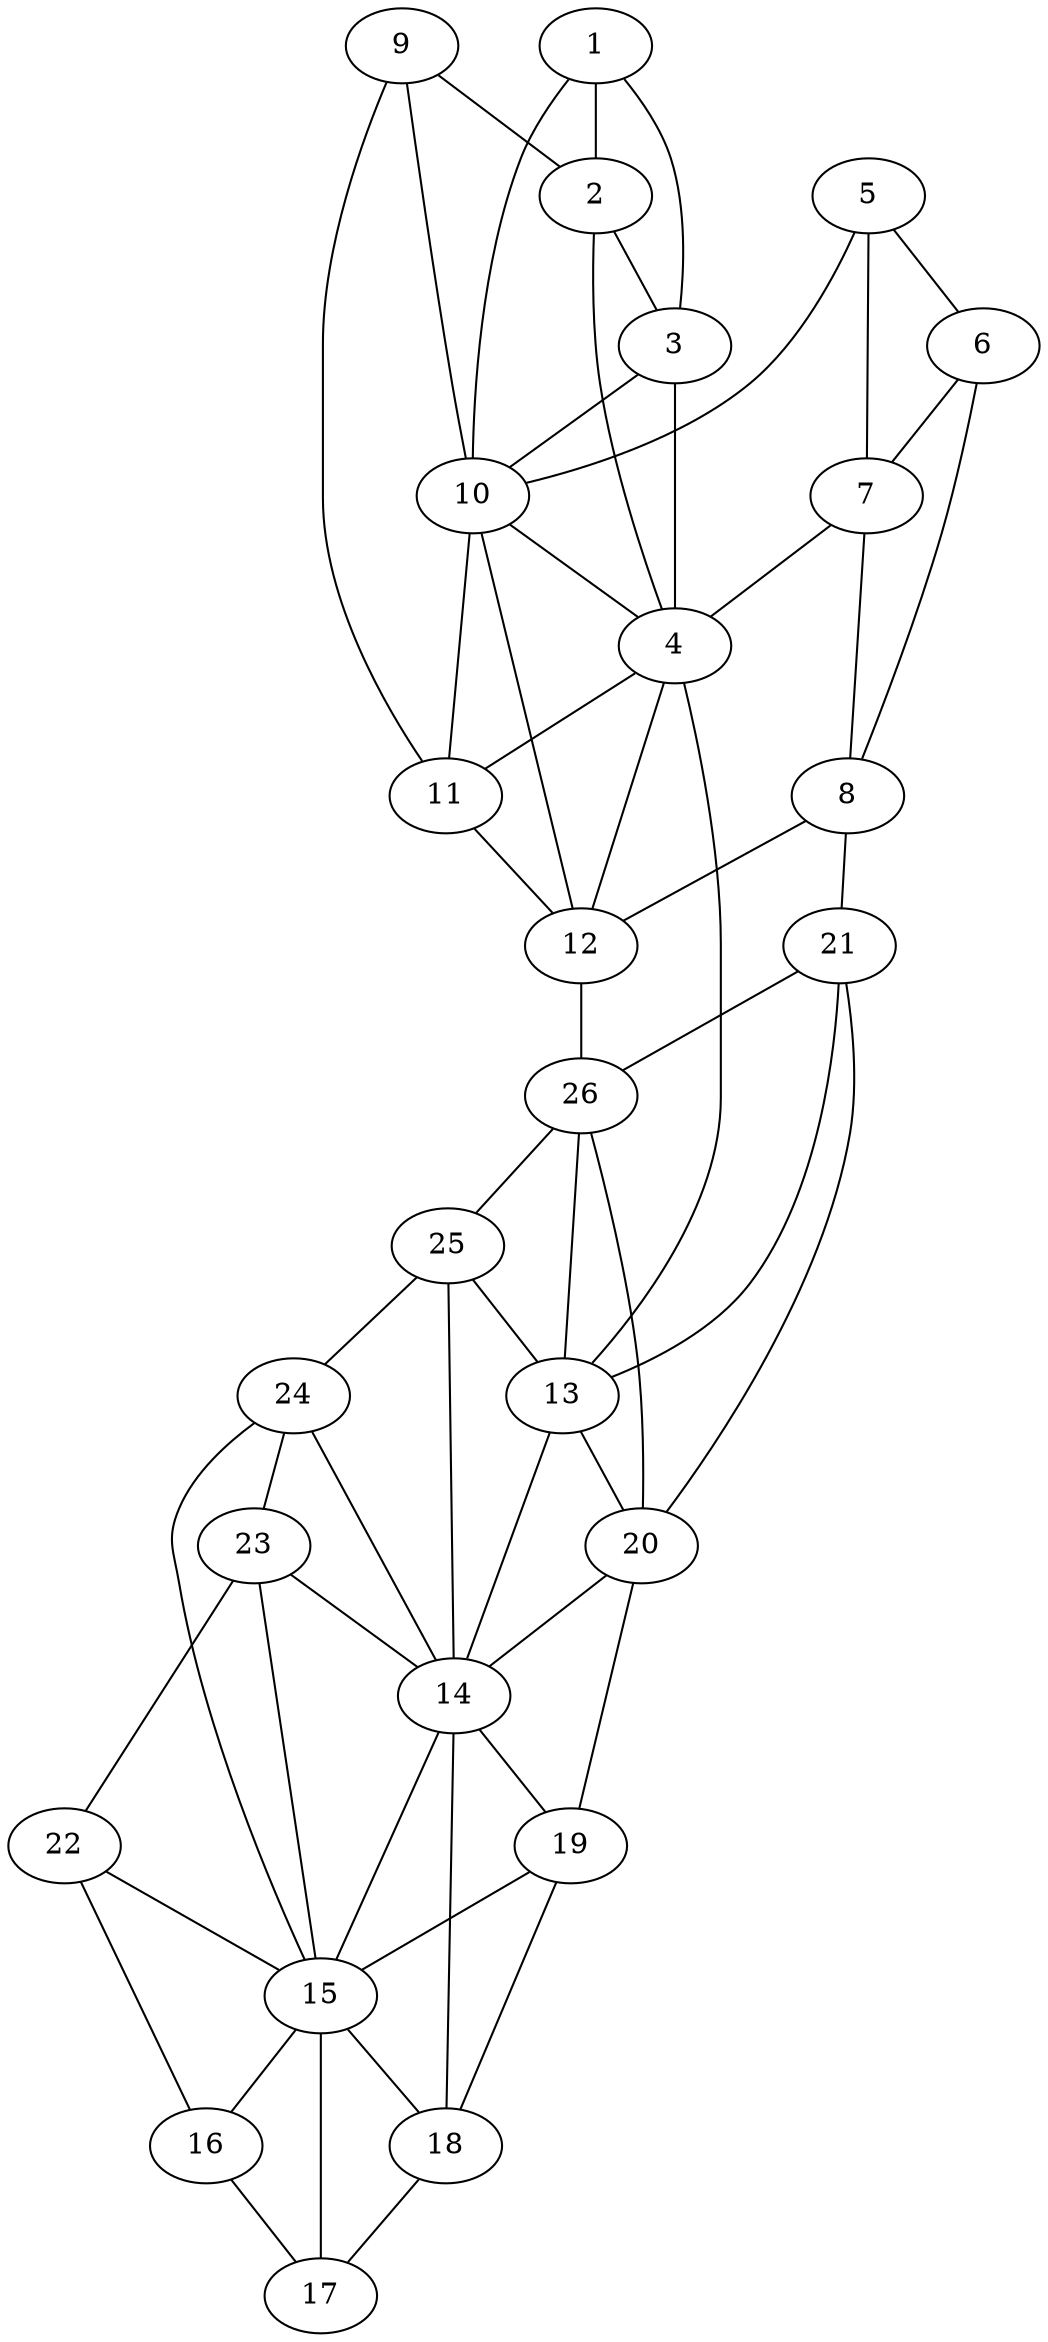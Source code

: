 graph pdb1brj {
	1	 [aaLength=11,
		sequence=FDGVADYLQTY,
		type=0];
	2	 [aaLength=6,
		sequence=KSEAQA,
		type=0];
	1 -- 2	 [distance0="26.74865",
		frequency=1,
		type0=1];
	3	 [aaLength=3,
		sequence=ASK,
		type=0];
	1 -- 3	 [distance0="31.35427",
		frequency=1,
		type0=3];
	10	 [aaLength=7,
		sequence=KSEAQAL,
		type=0];
	1 -- 10	 [distance0="30.4823",
		frequency=1,
		type0=2];
	2 -- 3	 [distance0="13.42148",
		distance1="4.0",
		frequency=2,
		type0=1,
		type1=4];
	4	 [aaLength=4,
		sequence=LADV,
		type=0];
	2 -- 4	 [distance0="19.98814",
		frequency=1,
		type0=3];
	3 -- 4	 [distance0="9.961241",
		distance1="2.0",
		frequency=2,
		type0=1,
		type1=4];
	3 -- 10	 [distance0="19.76842",
		frequency=1,
		type0=3];
	11	 [aaLength=3,
		sequence=ASK,
		type=0];
	4 -- 11	 [distance0="15.1995",
		frequency=1,
		type0=2];
	13	 [aaLength=5,
		sequence=WREAD,
		type=1];
	4 -- 13	 [distance0="25.0",
		frequency=1,
		type0=4];
	5	 [aaLength=11,
		sequence=FDGVADYLQTY,
		type=0];
	6	 [aaLength=7,
		sequence=KSEAQAL,
		type=0];
	5 -- 6	 [distance0="25.2022",
		distance1="9.0",
		frequency=2,
		type0=1,
		type1=4];
	7	 [aaLength=3,
		sequence=ASK,
		type=0];
	5 -- 7	 [distance0="31.40246",
		frequency=1,
		type0=3];
	5 -- 10	 [distance0="29.9536",
		frequency=1,
		type0=2];
	6 -- 7	 [distance0="11.87469",
		distance1="3.0",
		frequency=2,
		type0=1,
		type1=4];
	8	 [aaLength=4,
		sequence=LADV,
		type=0];
	6 -- 8	 [distance0="18.25557",
		frequency=1,
		type0=2];
	7 -- 4	 [distance0="30.54837",
		frequency=1,
		type0=3];
	7 -- 8	 [distance0="9.484746",
		distance1="2.0",
		frequency=2,
		type0=1,
		type1=4];
	12	 [aaLength=4,
		sequence=LADV,
		type=0];
	8 -- 12	 [distance0="35.90924",
		frequency=1,
		type0=3];
	21	 [aaLength=5,
		sequence=GGDIF,
		type=1];
	8 -- 21	 [distance0="6.0",
		frequency=1,
		type0=4];
	9	 [aaLength=11,
		sequence=FDGVADYLQTY,
		type=0];
	9 -- 11	 [distance0="31.26851",
		frequency=1,
		type0=3];
	9 -- 2	 [distance0="29.17441",
		frequency=1,
		type0=2];
	9 -- 10	 [distance0="24.97074",
		distance1="9.0",
		frequency=2,
		type0=1,
		type1=4];
	10 -- 11	 [distance0="11.83983",
		distance1="3.0",
		frequency=2,
		type0=1,
		type1=4];
	10 -- 4	 [distance0="17.55329",
		frequency=1,
		type0=2];
	11 -- 12	 [distance0="9.77553",
		distance1="2.0",
		frequency=2,
		type0=1,
		type1=4];
	12 -- 4	 [distance0="19.4769",
		frequency=1,
		type0=3];
	12 -- 10	 [distance0="18.26694",
		frequency=1,
		type0=2];
	26	 [aaLength=5,
		sequence=GGDIF,
		type=1];
	12 -- 26	 [distance0="6.0",
		frequency=1,
		type0=4];
	14	 [aaLength=5,
		sequence=RALYS,
		type=1];
	13 -- 14	 [distance0="16.0",
		distance1="11.0",
		frequency=2,
		type0=3,
		type1=4];
	20	 [aaLength=5,
		sequence=WREAD,
		type=1];
	13 -- 20	 [distance0="0.0",
		frequency=1,
		type0=1];
	15	 [aaLength=4,
		sequence=IYKT,
		type=1];
	14 -- 15	 [distance0="9.0",
		distance1="4.0",
		frequency=2,
		type0=3,
		type1=4];
	19	 [aaLength=5,
		sequence=RALYS,
		type=1];
	14 -- 19	 [distance0="0.0",
		frequency=1,
		type0=1];
	16	 [aaLength=4,
		sequence=TKIR,
		type=1];
	15 -- 16	 [distance0="7.0",
		frequency=1,
		type0=4];
	18	 [aaLength=4,
		sequence=IYKT,
		type=1];
	15 -- 18	 [distance0="0.0",
		frequency=1,
		type0=1];
	17	 [aaLength=4,
		sequence=TKIR,
		type=1];
	16 -- 17	 [distance0="0.0",
		frequency=1,
		type0=1];
	17 -- 15	 [distance0="11.0",
		frequency=1,
		type0=3];
	18 -- 14	 [distance0="9.0",
		frequency=1,
		type0=3];
	18 -- 17	 [distance0="7.0",
		frequency=1,
		type0=4];
	19 -- 15	 [distance0="9.0",
		frequency=1,
		type0=3];
	19 -- 18	 [distance0="4.0",
		frequency=1,
		type0=4];
	20 -- 14	 [distance0="16.0",
		frequency=1,
		type0=3];
	20 -- 19	 [distance0="11.0",
		frequency=1,
		type0=4];
	21 -- 13	 [distance0="19.0",
		frequency=1,
		type0=2];
	21 -- 20	 [distance0="19.0",
		distance1="14.0",
		frequency=2,
		type0=3,
		type1=4];
	21 -- 26	 [distance0="0.0",
		frequency=1,
		type0=1];
	22	 [aaLength=4,
		sequence=TKIR,
		type=1];
	22 -- 15	 [distance0="11.0",
		frequency=1,
		type0=3];
	22 -- 16	 [distance0="0.0",
		frequency=1,
		type0=1];
	23	 [aaLength=4,
		sequence=IYKT,
		type=1];
	23 -- 14	 [distance0="9.0",
		frequency=1,
		type0=3];
	23 -- 15	 [distance0="0.0",
		frequency=1,
		type0=1];
	23 -- 22	 [distance0="7.0",
		frequency=1,
		type0=4];
	24	 [aaLength=5,
		sequence=RALYS,
		type=1];
	24 -- 14	 [distance0="0.0",
		frequency=1,
		type0=1];
	24 -- 15	 [distance0="9.0",
		frequency=1,
		type0=3];
	24 -- 23	 [distance0="4.0",
		frequency=1,
		type0=4];
	25	 [aaLength=5,
		sequence=WREAD,
		type=1];
	25 -- 13	 [distance0="0.0",
		frequency=1,
		type0=1];
	25 -- 14	 [distance0="16.0",
		frequency=1,
		type0=3];
	25 -- 24	 [distance0="11.0",
		frequency=1,
		type0=4];
	26 -- 13	 [distance0="19.0",
		frequency=1,
		type0=2];
	26 -- 20	 [distance0="19.0",
		frequency=1,
		type0=3];
	26 -- 25	 [distance0="14.0",
		frequency=1,
		type0=4];
}
